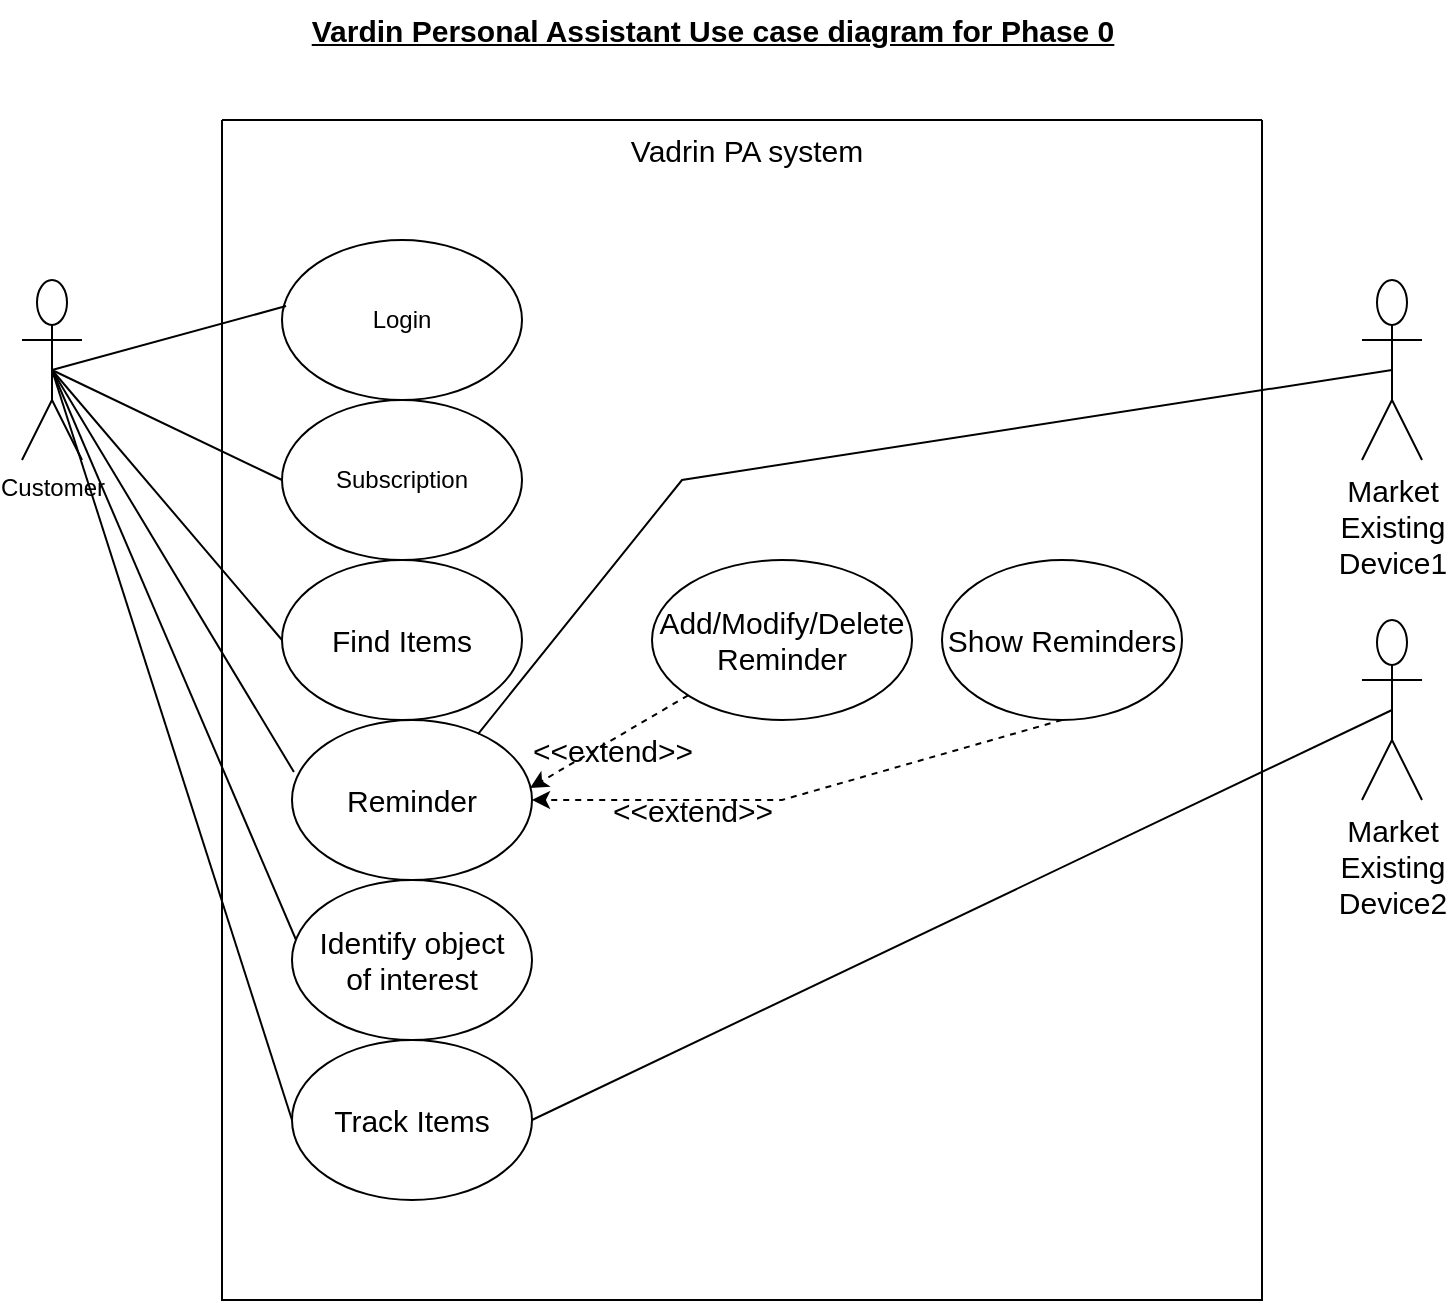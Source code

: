<mxfile version="20.7.3" type="device"><diagram id="dQ1CvuvRSD79wrMYkh3E" name="Page-1"><mxGraphModel dx="1304" dy="764" grid="1" gridSize="10" guides="1" tooltips="1" connect="1" arrows="1" fold="1" page="1" pageScale="1" pageWidth="850" pageHeight="1100" math="0" shadow="0"><root><mxCell id="0"/><mxCell id="1" parent="0"/><mxCell id="ksZFVXPThiXusCUrYf5k-3" value="" style="swimlane;startSize=0;" vertex="1" parent="1"><mxGeometry x="175" y="80" width="520" height="590" as="geometry"><mxRectangle x="170" y="120" width="50" height="40" as="alternateBounds"/></mxGeometry></mxCell><mxCell id="ksZFVXPThiXusCUrYf5k-5" value="Login" style="ellipse;whiteSpace=wrap;html=1;" vertex="1" parent="ksZFVXPThiXusCUrYf5k-3"><mxGeometry x="30" y="60" width="120" height="80" as="geometry"/></mxCell><mxCell id="ksZFVXPThiXusCUrYf5k-9" value="Subscription" style="ellipse;whiteSpace=wrap;html=1;" vertex="1" parent="ksZFVXPThiXusCUrYf5k-3"><mxGeometry x="30" y="140" width="120" height="80" as="geometry"/></mxCell><mxCell id="ksZFVXPThiXusCUrYf5k-11" value="Find Items" style="ellipse;whiteSpace=wrap;html=1;fontSize=15;" vertex="1" parent="ksZFVXPThiXusCUrYf5k-3"><mxGeometry x="30" y="220" width="120" height="80" as="geometry"/></mxCell><mxCell id="ksZFVXPThiXusCUrYf5k-13" value="Reminder" style="ellipse;whiteSpace=wrap;html=1;fontSize=15;" vertex="1" parent="ksZFVXPThiXusCUrYf5k-3"><mxGeometry x="35" y="300" width="120" height="80" as="geometry"/></mxCell><mxCell id="ksZFVXPThiXusCUrYf5k-14" value="Identify object&lt;br&gt;of interest" style="ellipse;whiteSpace=wrap;html=1;fontSize=15;" vertex="1" parent="ksZFVXPThiXusCUrYf5k-3"><mxGeometry x="35" y="380" width="120" height="80" as="geometry"/></mxCell><mxCell id="ksZFVXPThiXusCUrYf5k-16" value="Vadrin PA system" style="text;html=1;align=center;verticalAlign=middle;resizable=0;points=[];autosize=1;strokeColor=none;fillColor=none;fontSize=15;" vertex="1" parent="ksZFVXPThiXusCUrYf5k-3"><mxGeometry x="192" width="140" height="30" as="geometry"/></mxCell><mxCell id="ksZFVXPThiXusCUrYf5k-28" value="Add/Modify/Delete Reminder" style="ellipse;whiteSpace=wrap;html=1;fontSize=15;" vertex="1" parent="ksZFVXPThiXusCUrYf5k-3"><mxGeometry x="215" y="220" width="130" height="80" as="geometry"/></mxCell><mxCell id="ksZFVXPThiXusCUrYf5k-30" value="Show Reminders" style="ellipse;whiteSpace=wrap;html=1;fontSize=15;" vertex="1" parent="ksZFVXPThiXusCUrYf5k-3"><mxGeometry x="360" y="220" width="120" height="80" as="geometry"/></mxCell><mxCell id="ksZFVXPThiXusCUrYf5k-38" value="" style="html=1;labelBackgroundColor=#ffffff;startArrow=none;startFill=0;startSize=6;endArrow=classic;endFill=1;endSize=6;jettySize=auto;orthogonalLoop=1;strokeWidth=1;dashed=1;fontSize=14;rounded=0;entryX=0.992;entryY=0.425;entryDx=0;entryDy=0;entryPerimeter=0;" edge="1" parent="ksZFVXPThiXusCUrYf5k-3" source="ksZFVXPThiXusCUrYf5k-28" target="ksZFVXPThiXusCUrYf5k-13"><mxGeometry width="60" height="60" relative="1" as="geometry"><mxPoint x="320" y="210" as="sourcePoint"/><mxPoint x="380" y="150" as="targetPoint"/></mxGeometry></mxCell><mxCell id="ksZFVXPThiXusCUrYf5k-39" value="" style="html=1;labelBackgroundColor=#ffffff;startArrow=none;startFill=0;startSize=6;endArrow=classic;endFill=1;endSize=6;jettySize=auto;orthogonalLoop=1;strokeWidth=1;dashed=1;fontSize=14;rounded=0;exitX=0.5;exitY=1;exitDx=0;exitDy=0;" edge="1" parent="ksZFVXPThiXusCUrYf5k-3" source="ksZFVXPThiXusCUrYf5k-30" target="ksZFVXPThiXusCUrYf5k-13"><mxGeometry width="60" height="60" relative="1" as="geometry"><mxPoint x="330" y="490" as="sourcePoint"/><mxPoint x="390" y="430" as="targetPoint"/><Array as="points"><mxPoint x="280" y="340"/></Array></mxGeometry></mxCell><mxCell id="ksZFVXPThiXusCUrYf5k-50" value="&amp;lt;&amp;lt;extend&amp;gt;&amp;gt;" style="text;html=1;align=center;verticalAlign=middle;resizable=0;points=[];autosize=1;strokeColor=none;fillColor=none;fontSize=15;" vertex="1" parent="ksZFVXPThiXusCUrYf5k-3"><mxGeometry x="185" y="330" width="100" height="30" as="geometry"/></mxCell><mxCell id="ksZFVXPThiXusCUrYf5k-69" value="Track Items" style="ellipse;whiteSpace=wrap;html=1;fontSize=15;" vertex="1" parent="ksZFVXPThiXusCUrYf5k-3"><mxGeometry x="35" y="460" width="120" height="80" as="geometry"/></mxCell><mxCell id="ksZFVXPThiXusCUrYf5k-71" value="&amp;lt;&amp;lt;extend&amp;gt;&amp;gt;" style="text;html=1;align=center;verticalAlign=middle;resizable=0;points=[];autosize=1;strokeColor=none;fillColor=none;fontSize=15;" vertex="1" parent="ksZFVXPThiXusCUrYf5k-3"><mxGeometry x="145" y="300" width="100" height="30" as="geometry"/></mxCell><mxCell id="ksZFVXPThiXusCUrYf5k-6" value="Customer" style="shape=umlActor;verticalLabelPosition=bottom;verticalAlign=top;html=1;outlineConnect=0;" vertex="1" parent="1"><mxGeometry x="75" y="160" width="30" height="90" as="geometry"/></mxCell><mxCell id="ksZFVXPThiXusCUrYf5k-18" value="" style="endArrow=none;html=1;rounded=0;fontSize=15;exitX=0.5;exitY=0.5;exitDx=0;exitDy=0;exitPerimeter=0;entryX=0.017;entryY=0.413;entryDx=0;entryDy=0;entryPerimeter=0;" edge="1" parent="1" source="ksZFVXPThiXusCUrYf5k-6" target="ksZFVXPThiXusCUrYf5k-5"><mxGeometry width="50" height="50" relative="1" as="geometry"><mxPoint x="105" y="240" as="sourcePoint"/><mxPoint x="155" y="190" as="targetPoint"/></mxGeometry></mxCell><mxCell id="ksZFVXPThiXusCUrYf5k-19" value="" style="endArrow=none;html=1;rounded=0;fontSize=15;exitX=0.5;exitY=0.5;exitDx=0;exitDy=0;exitPerimeter=0;entryX=0;entryY=0.5;entryDx=0;entryDy=0;" edge="1" parent="1" source="ksZFVXPThiXusCUrYf5k-6" target="ksZFVXPThiXusCUrYf5k-9"><mxGeometry width="50" height="50" relative="1" as="geometry"><mxPoint x="100" y="215" as="sourcePoint"/><mxPoint x="217.04" y="183.04" as="targetPoint"/></mxGeometry></mxCell><mxCell id="ksZFVXPThiXusCUrYf5k-20" value="" style="endArrow=none;html=1;rounded=0;fontSize=15;entryX=0;entryY=0.5;entryDx=0;entryDy=0;exitX=0.5;exitY=0.5;exitDx=0;exitDy=0;exitPerimeter=0;" edge="1" parent="1" source="ksZFVXPThiXusCUrYf5k-6" target="ksZFVXPThiXusCUrYf5k-11"><mxGeometry width="50" height="50" relative="1" as="geometry"><mxPoint x="95" y="210" as="sourcePoint"/><mxPoint x="215" y="270" as="targetPoint"/></mxGeometry></mxCell><mxCell id="ksZFVXPThiXusCUrYf5k-21" value="" style="endArrow=none;html=1;rounded=0;fontSize=15;entryX=0.008;entryY=0.325;entryDx=0;entryDy=0;entryPerimeter=0;exitX=0.5;exitY=0.5;exitDx=0;exitDy=0;exitPerimeter=0;" edge="1" parent="1" source="ksZFVXPThiXusCUrYf5k-6" target="ksZFVXPThiXusCUrYf5k-13"><mxGeometry width="50" height="50" relative="1" as="geometry"><mxPoint x="95" y="210" as="sourcePoint"/><mxPoint x="215" y="350" as="targetPoint"/></mxGeometry></mxCell><mxCell id="ksZFVXPThiXusCUrYf5k-22" value="" style="endArrow=none;html=1;rounded=0;fontSize=15;exitX=0.5;exitY=0.5;exitDx=0;exitDy=0;exitPerimeter=0;entryX=0.017;entryY=0.375;entryDx=0;entryDy=0;entryPerimeter=0;" edge="1" parent="1" source="ksZFVXPThiXusCUrYf5k-6" target="ksZFVXPThiXusCUrYf5k-14"><mxGeometry width="50" height="50" relative="1" as="geometry"><mxPoint x="125" y="380" as="sourcePoint"/><mxPoint x="135" y="410" as="targetPoint"/></mxGeometry></mxCell><mxCell id="ksZFVXPThiXusCUrYf5k-64" value="Market&lt;br&gt;Existing&lt;br&gt;Device1" style="shape=umlActor;verticalLabelPosition=bottom;verticalAlign=top;html=1;outlineConnect=0;fontSize=15;" vertex="1" parent="1"><mxGeometry x="745" y="160" width="30" height="90" as="geometry"/></mxCell><mxCell id="ksZFVXPThiXusCUrYf5k-65" value="Market&lt;br&gt;Existing&lt;br&gt;Device2&lt;br&gt;" style="shape=umlActor;verticalLabelPosition=bottom;verticalAlign=top;html=1;outlineConnect=0;fontSize=15;" vertex="1" parent="1"><mxGeometry x="745" y="330" width="30" height="90" as="geometry"/></mxCell><mxCell id="ksZFVXPThiXusCUrYf5k-67" value="" style="endArrow=none;html=1;rounded=0;fontSize=15;exitX=0.5;exitY=0.5;exitDx=0;exitDy=0;exitPerimeter=0;entryX=0.775;entryY=0.088;entryDx=0;entryDy=0;entryPerimeter=0;" edge="1" parent="1" source="ksZFVXPThiXusCUrYf5k-64" target="ksZFVXPThiXusCUrYf5k-13"><mxGeometry width="50" height="50" relative="1" as="geometry"><mxPoint x="140" y="215" as="sourcePoint"/><mxPoint x="262.04" y="500" as="targetPoint"/><Array as="points"><mxPoint x="405" y="260"/></Array></mxGeometry></mxCell><mxCell id="ksZFVXPThiXusCUrYf5k-70" value="" style="endArrow=none;html=1;rounded=0;fontSize=15;exitX=0;exitY=0.5;exitDx=0;exitDy=0;" edge="1" parent="1" source="ksZFVXPThiXusCUrYf5k-69"><mxGeometry width="50" height="50" relative="1" as="geometry"><mxPoint x="435" y="430" as="sourcePoint"/><mxPoint x="90" y="205" as="targetPoint"/></mxGeometry></mxCell><mxCell id="ksZFVXPThiXusCUrYf5k-68" value="" style="endArrow=none;html=1;rounded=0;fontSize=15;entryX=0.5;entryY=0.5;entryDx=0;entryDy=0;entryPerimeter=0;exitX=1;exitY=0.5;exitDx=0;exitDy=0;" edge="1" parent="1" source="ksZFVXPThiXusCUrYf5k-69" target="ksZFVXPThiXusCUrYf5k-65"><mxGeometry width="50" height="50" relative="1" as="geometry"><mxPoint x="545" y="530" as="sourcePoint"/><mxPoint x="595" y="480" as="targetPoint"/></mxGeometry></mxCell><mxCell id="ksZFVXPThiXusCUrYf5k-72" value="Vardin Personal Assistant Use case diagram for Phase 0" style="text;html=1;align=center;verticalAlign=middle;resizable=0;points=[];autosize=1;strokeColor=none;fillColor=none;fontSize=15;fontStyle=5" vertex="1" parent="1"><mxGeometry x="210" y="20" width="420" height="30" as="geometry"/></mxCell></root></mxGraphModel></diagram></mxfile>